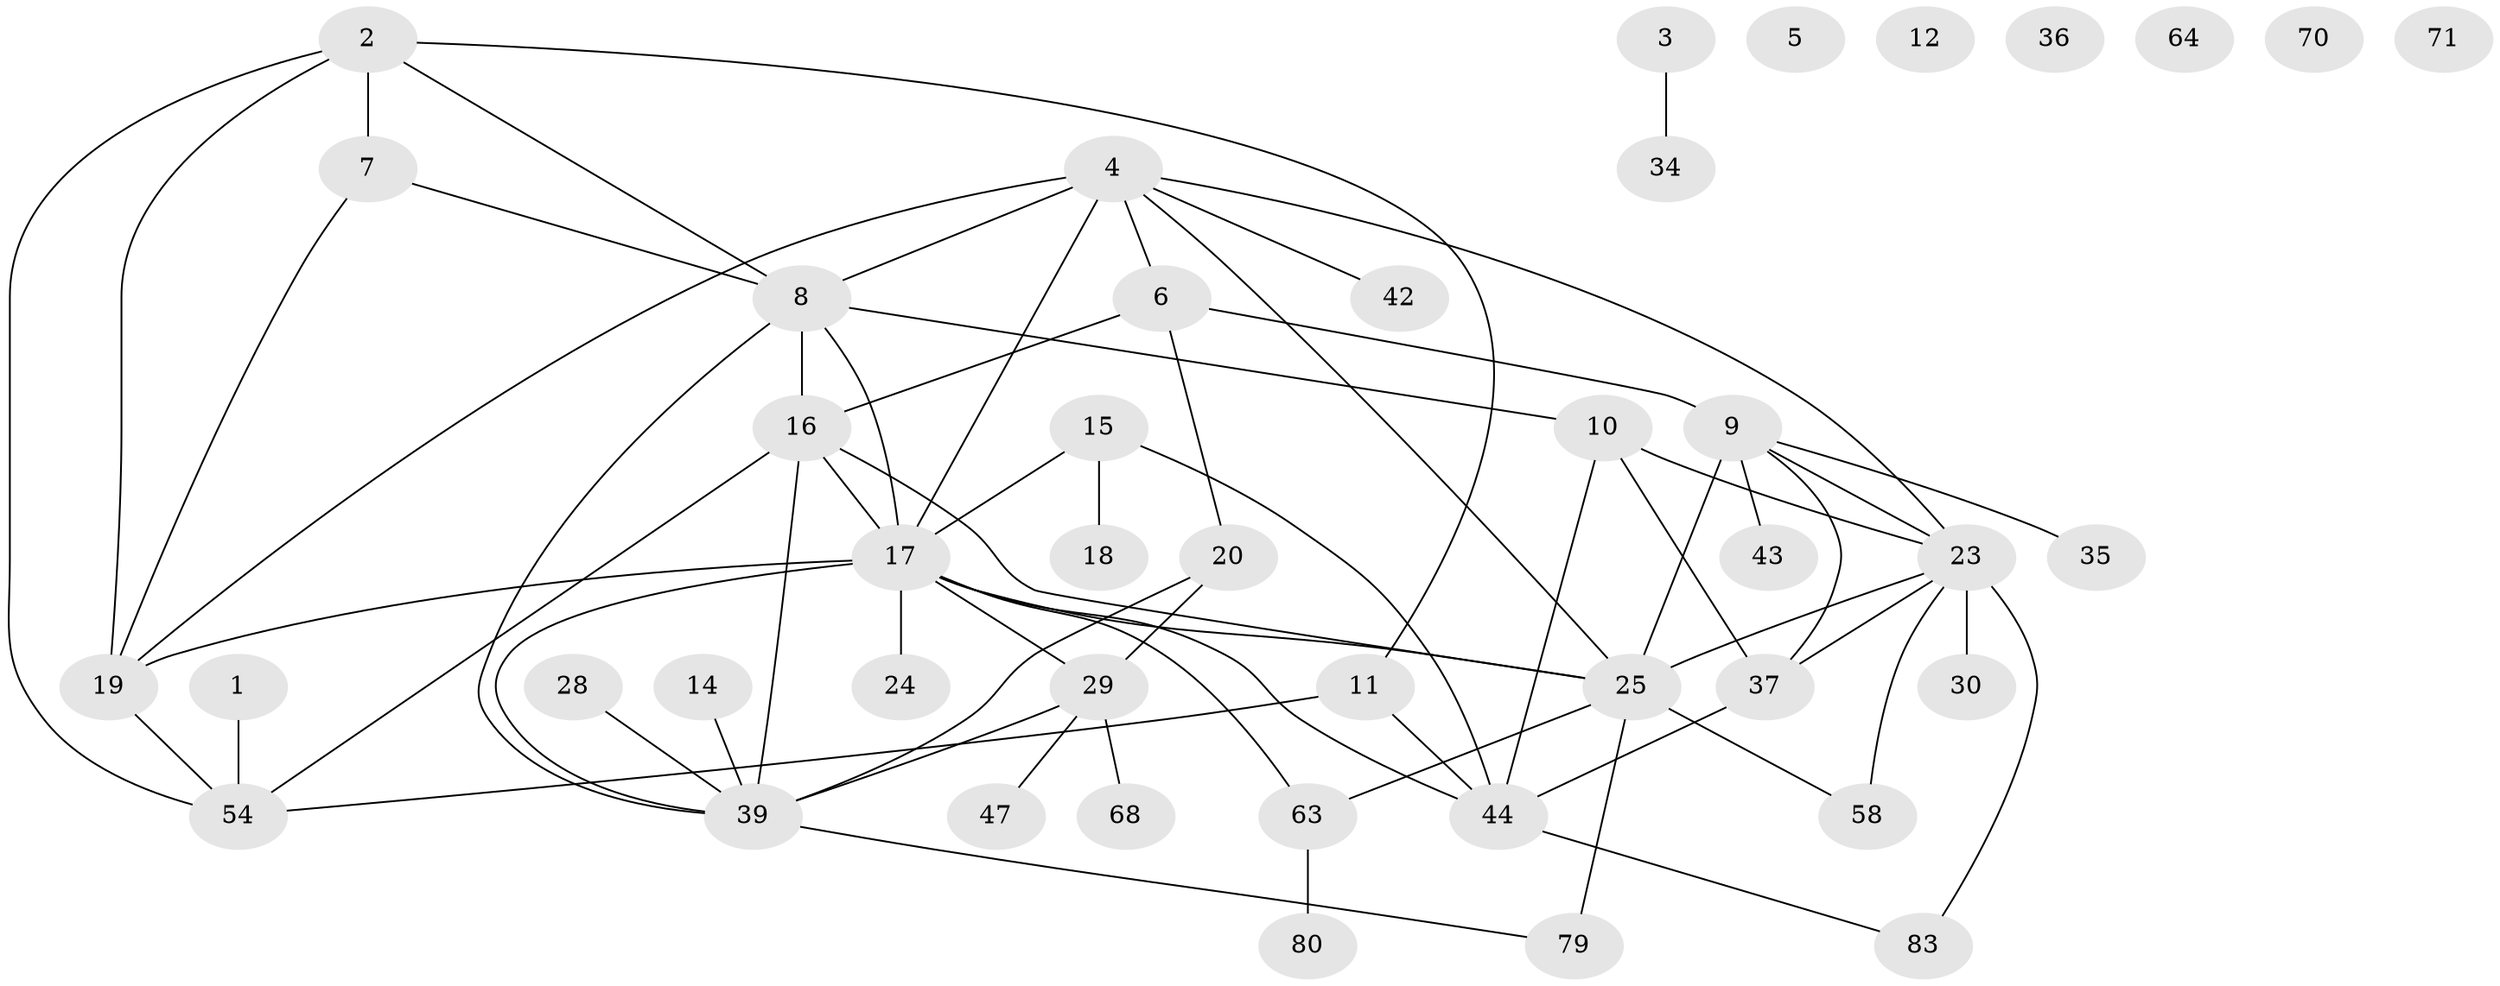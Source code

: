 // original degree distribution, {1: 0.20202020202020202, 2: 0.25252525252525254, 3: 0.2222222222222222, 0: 0.06060606060606061, 5: 0.050505050505050504, 4: 0.13131313131313133, 6: 0.050505050505050504, 7: 0.030303030303030304}
// Generated by graph-tools (version 1.1) at 2025/16/03/04/25 18:16:44]
// undirected, 44 vertices, 67 edges
graph export_dot {
graph [start="1"]
  node [color=gray90,style=filled];
  1 [super="+66"];
  2 [super="+49+33"];
  3 [super="+22"];
  4 [super="+92+86"];
  5;
  6 [super="+13"];
  7 [super="+81"];
  8 [super="+26+27+32"];
  9 [super="+31+67"];
  10 [super="+38+41+51+62"];
  11 [super="+87"];
  12;
  14 [super="+57+78"];
  15 [super="+60"];
  16 [super="+77+88+53"];
  17 [super="+40"];
  18;
  19 [super="+21"];
  20 [super="+75"];
  23 [super="+74"];
  24;
  25 [super="+48+46+61"];
  28;
  29 [super="+76"];
  30;
  34 [super="+55+98"];
  35 [super="+59"];
  36;
  37 [super="+56+50"];
  39 [super="+85+45+65"];
  42;
  43;
  44 [super="+73+52"];
  47;
  54;
  58;
  63;
  64;
  68;
  70;
  71;
  79;
  80 [super="+94"];
  83 [super="+84"];
  1 -- 54;
  2 -- 19;
  2 -- 54;
  2 -- 8;
  2 -- 11;
  2 -- 7;
  3 -- 34;
  4 -- 19 [weight=2];
  4 -- 42;
  4 -- 17;
  4 -- 25;
  4 -- 23;
  4 -- 8;
  4 -- 6;
  6 -- 16;
  6 -- 9;
  6 -- 20;
  7 -- 8;
  7 -- 19;
  8 -- 39;
  8 -- 17;
  8 -- 16;
  8 -- 10;
  9 -- 43;
  9 -- 23;
  9 -- 25;
  9 -- 37;
  9 -- 35;
  10 -- 23;
  10 -- 37 [weight=2];
  10 -- 44;
  11 -- 54;
  11 -- 44;
  14 -- 39;
  15 -- 17;
  15 -- 44;
  15 -- 18;
  16 -- 17;
  16 -- 54;
  16 -- 25;
  16 -- 39;
  17 -- 39;
  17 -- 19 [weight=2];
  17 -- 24 [weight=2];
  17 -- 29;
  17 -- 63;
  17 -- 25;
  17 -- 44;
  19 -- 54;
  20 -- 29;
  20 -- 39;
  23 -- 83;
  23 -- 25;
  23 -- 58 [weight=2];
  23 -- 30 [weight=2];
  23 -- 37 [weight=2];
  25 -- 79;
  25 -- 58;
  25 -- 63;
  28 -- 39;
  29 -- 68;
  29 -- 39;
  29 -- 47;
  37 -- 44;
  39 -- 79;
  44 -- 83;
  63 -- 80;
}

